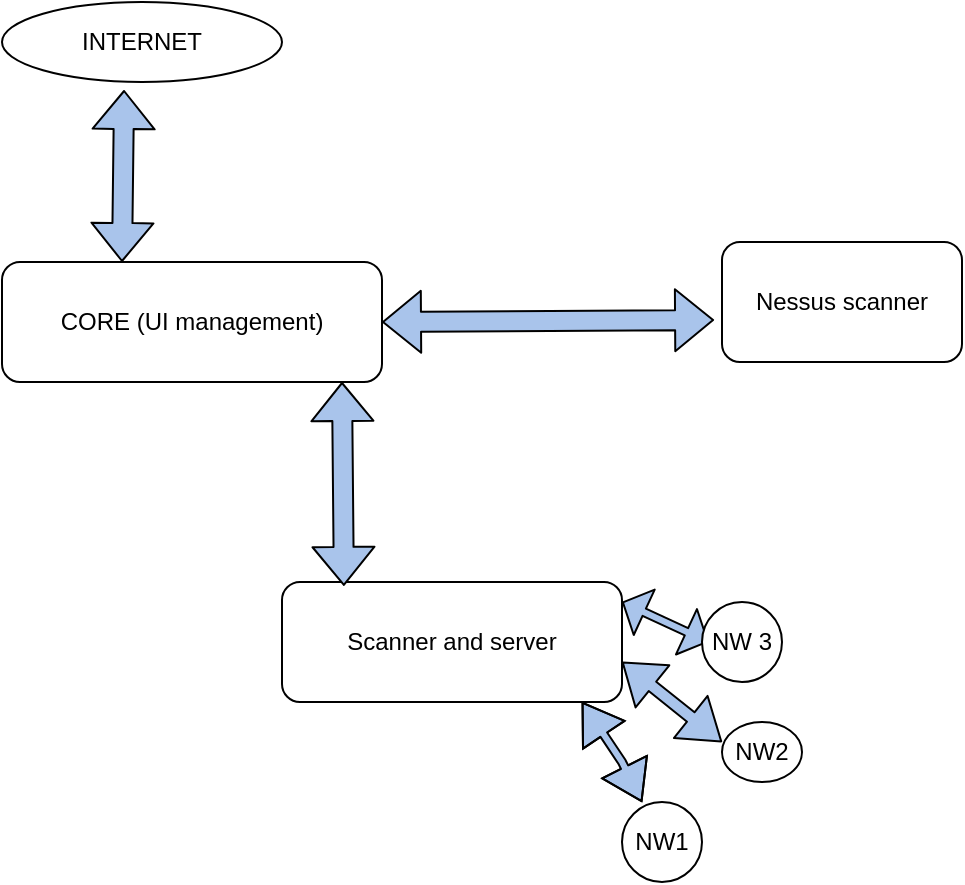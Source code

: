 <mxfile version="14.5.7" type="github">
  <diagram id="5CoAfH0IRyxU0ZgSPbv5" name="Page-1">
    <mxGraphModel dx="868" dy="434" grid="1" gridSize="10" guides="1" tooltips="1" connect="1" arrows="1" fold="1" page="1" pageScale="1" pageWidth="850" pageHeight="1100" math="0" shadow="0">
      <root>
        <mxCell id="0" />
        <mxCell id="1" parent="0" />
        <mxCell id="9bbnfRcxQD2lWHsdCUuB-1" value="" style="rounded=1;whiteSpace=wrap;html=1;" vertex="1" parent="1">
          <mxGeometry x="250" y="320" width="170" height="60" as="geometry" />
        </mxCell>
        <mxCell id="9bbnfRcxQD2lWHsdCUuB-2" value="" style="rounded=1;whiteSpace=wrap;html=1;" vertex="1" parent="1">
          <mxGeometry x="110" y="160" width="190" height="60" as="geometry" />
        </mxCell>
        <mxCell id="9bbnfRcxQD2lWHsdCUuB-3" value="" style="ellipse;whiteSpace=wrap;html=1;" vertex="1" parent="1">
          <mxGeometry x="110" y="30" width="140" height="40" as="geometry" />
        </mxCell>
        <mxCell id="9bbnfRcxQD2lWHsdCUuB-4" value="" style="rounded=1;whiteSpace=wrap;html=1;" vertex="1" parent="1">
          <mxGeometry x="470" y="150" width="120" height="60" as="geometry" />
        </mxCell>
        <mxCell id="9bbnfRcxQD2lWHsdCUuB-5" value="" style="shape=flexArrow;endArrow=classic;startArrow=classic;html=1;entryX=-0.033;entryY=0.65;entryDx=0;entryDy=0;entryPerimeter=0;fillColor=#A9C4EB;" edge="1" parent="1" target="9bbnfRcxQD2lWHsdCUuB-4">
          <mxGeometry width="50" height="50" relative="1" as="geometry">
            <mxPoint x="300" y="190" as="sourcePoint" />
            <mxPoint x="350" y="140" as="targetPoint" />
          </mxGeometry>
        </mxCell>
        <mxCell id="9bbnfRcxQD2lWHsdCUuB-6" value="" style="shape=flexArrow;endArrow=classic;startArrow=classic;html=1;fillColor=#A9C4EB;exitX=0.182;exitY=0.033;exitDx=0;exitDy=0;exitPerimeter=0;" edge="1" parent="1" source="9bbnfRcxQD2lWHsdCUuB-1">
          <mxGeometry width="50" height="50" relative="1" as="geometry">
            <mxPoint x="230" y="270" as="sourcePoint" />
            <mxPoint x="280" y="220" as="targetPoint" />
          </mxGeometry>
        </mxCell>
        <mxCell id="9bbnfRcxQD2lWHsdCUuB-7" value="" style="shape=flexArrow;endArrow=classic;startArrow=classic;html=1;fillColor=#A9C4EB;entryX=0.436;entryY=1.1;entryDx=0;entryDy=0;entryPerimeter=0;" edge="1" parent="1" target="9bbnfRcxQD2lWHsdCUuB-3">
          <mxGeometry width="50" height="50" relative="1" as="geometry">
            <mxPoint x="170" y="160" as="sourcePoint" />
            <mxPoint x="220" y="110" as="targetPoint" />
          </mxGeometry>
        </mxCell>
        <mxCell id="9bbnfRcxQD2lWHsdCUuB-8" value="" style="shape=flexArrow;endArrow=classic;startArrow=classic;html=1;fillColor=#A9C4EB;width=4;endSize=6.05;" edge="1" parent="1">
          <mxGeometry width="50" height="50" relative="1" as="geometry">
            <mxPoint x="430" y="430" as="sourcePoint" />
            <mxPoint x="400" y="380" as="targetPoint" />
            <Array as="points">
              <mxPoint x="420" y="410" />
            </Array>
          </mxGeometry>
        </mxCell>
        <mxCell id="9bbnfRcxQD2lWHsdCUuB-9" value="" style="shape=flexArrow;endArrow=classic;startArrow=classic;html=1;fillColor=#A9C4EB;width=6;startSize=6.17;" edge="1" parent="1">
          <mxGeometry width="50" height="50" relative="1" as="geometry">
            <mxPoint x="470" y="400" as="sourcePoint" />
            <mxPoint x="420" y="360" as="targetPoint" />
          </mxGeometry>
        </mxCell>
        <mxCell id="9bbnfRcxQD2lWHsdCUuB-10" value="" style="shape=flexArrow;endArrow=classic;startArrow=classic;html=1;fillColor=#A9C4EB;width=4;startSize=3.58;endSize=3.58;" edge="1" parent="1">
          <mxGeometry width="50" height="50" relative="1" as="geometry">
            <mxPoint x="420" y="330" as="sourcePoint" />
            <mxPoint x="463.345" y="350.006" as="targetPoint" />
          </mxGeometry>
        </mxCell>
        <mxCell id="9bbnfRcxQD2lWHsdCUuB-12" value="" style="ellipse;whiteSpace=wrap;html=1;" vertex="1" parent="1">
          <mxGeometry x="470" y="390" width="40" height="30" as="geometry" />
        </mxCell>
        <mxCell id="9bbnfRcxQD2lWHsdCUuB-13" value="" style="ellipse;whiteSpace=wrap;html=1;" vertex="1" parent="1">
          <mxGeometry x="460" y="330" width="40" height="40" as="geometry" />
        </mxCell>
        <mxCell id="9bbnfRcxQD2lWHsdCUuB-14" value="" style="ellipse;whiteSpace=wrap;html=1;" vertex="1" parent="1">
          <mxGeometry x="420" y="430" width="40" height="40" as="geometry" />
        </mxCell>
        <mxCell id="9bbnfRcxQD2lWHsdCUuB-15" value="Scanner and server" style="text;html=1;strokeColor=none;fillColor=none;align=center;verticalAlign=middle;whiteSpace=wrap;rounded=0;" vertex="1" parent="1">
          <mxGeometry x="260" y="330" width="150" height="40" as="geometry" />
        </mxCell>
        <mxCell id="9bbnfRcxQD2lWHsdCUuB-16" value="Nessus scanner" style="text;html=1;strokeColor=none;fillColor=none;align=center;verticalAlign=middle;whiteSpace=wrap;rounded=0;" vertex="1" parent="1">
          <mxGeometry x="480" y="160" width="100" height="40" as="geometry" />
        </mxCell>
        <mxCell id="9bbnfRcxQD2lWHsdCUuB-17" value="CORE (UI management)" style="text;html=1;strokeColor=none;fillColor=none;align=center;verticalAlign=middle;whiteSpace=wrap;rounded=0;" vertex="1" parent="1">
          <mxGeometry x="120" y="170" width="170" height="40" as="geometry" />
        </mxCell>
        <mxCell id="9bbnfRcxQD2lWHsdCUuB-18" value="NW1" style="text;html=1;strokeColor=none;fillColor=none;align=center;verticalAlign=middle;whiteSpace=wrap;rounded=0;" vertex="1" parent="1">
          <mxGeometry x="420" y="440" width="40" height="20" as="geometry" />
        </mxCell>
        <mxCell id="9bbnfRcxQD2lWHsdCUuB-19" value="NW2" style="text;html=1;strokeColor=none;fillColor=none;align=center;verticalAlign=middle;whiteSpace=wrap;rounded=0;" vertex="1" parent="1">
          <mxGeometry x="470" y="395" width="40" height="20" as="geometry" />
        </mxCell>
        <mxCell id="9bbnfRcxQD2lWHsdCUuB-20" value="NW 3" style="text;html=1;strokeColor=none;fillColor=none;align=center;verticalAlign=middle;whiteSpace=wrap;rounded=0;" vertex="1" parent="1">
          <mxGeometry x="460" y="340" width="40" height="20" as="geometry" />
        </mxCell>
        <mxCell id="9bbnfRcxQD2lWHsdCUuB-21" value="INTERNET" style="text;html=1;strokeColor=none;fillColor=none;align=center;verticalAlign=middle;whiteSpace=wrap;rounded=0;" vertex="1" parent="1">
          <mxGeometry x="130" y="40" width="100" height="20" as="geometry" />
        </mxCell>
      </root>
    </mxGraphModel>
  </diagram>
</mxfile>
